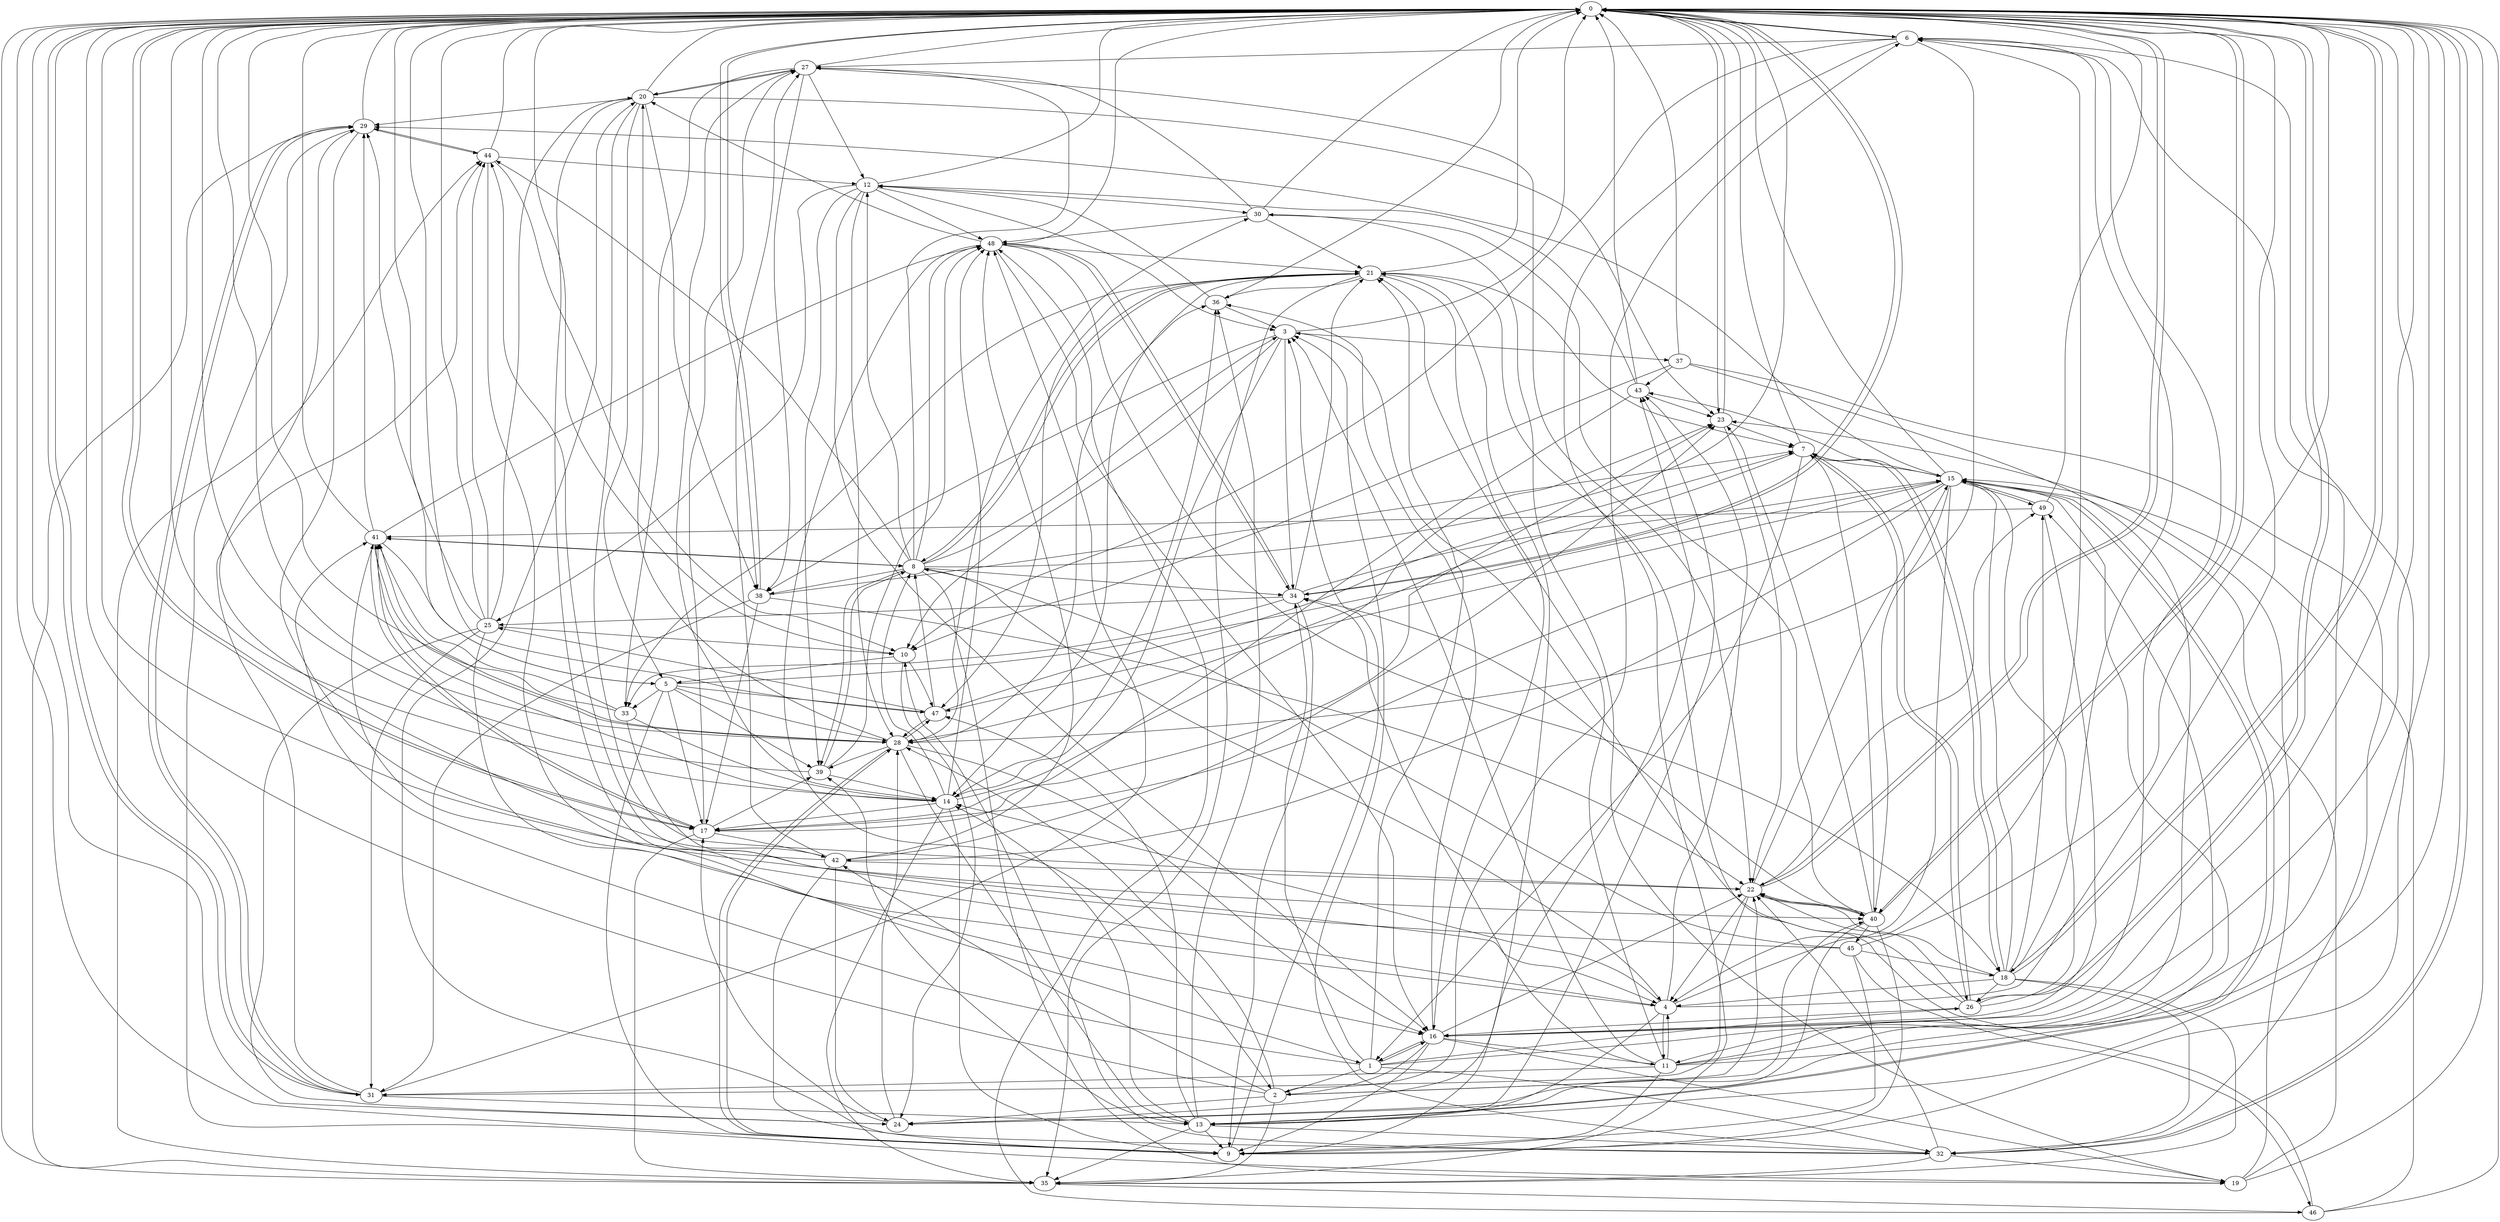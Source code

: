 strict digraph "" {
	0	 [component_delay=3];
	6	 [component_delay=3];
	0 -> 6	 [wire_delay=1];
	17	 [component_delay=3];
	0 -> 17	 [wire_delay=1];
	18	 [component_delay=3];
	0 -> 18	 [wire_delay=1];
	22	 [component_delay=3];
	0 -> 22	 [wire_delay=1];
	23	 [component_delay=3];
	0 -> 23	 [wire_delay=1];
	26	 [component_delay=3];
	0 -> 26	 [wire_delay=1];
	31	 [component_delay=3];
	0 -> 31	 [wire_delay=1];
	32	 [component_delay=3];
	0 -> 32	 [wire_delay=1];
	34	 [component_delay=3];
	0 -> 34	 [wire_delay=1];
	38	 [component_delay=3];
	0 -> 38	 [wire_delay=1];
	40	 [component_delay=3];
	0 -> 40	 [wire_delay=1];
	1	 [component_delay=3];
	1 -> 0	 [wire_delay=1];
	2	 [component_delay=3];
	1 -> 2	 [wire_delay=1];
	16	 [component_delay=3];
	1 -> 16	 [wire_delay=1];
	21	 [component_delay=3];
	1 -> 21	 [wire_delay=1];
	1 -> 26	 [wire_delay=1];
	1 -> 32	 [wire_delay=1];
	1 -> 34	 [wire_delay=1];
	41	 [component_delay=3];
	1 -> 41	 [wire_delay=1];
	2 -> 0	 [wire_delay=1];
	2 -> 6	 [wire_delay=1];
	2 -> 22	 [wire_delay=1];
	24	 [component_delay=3];
	2 -> 24	 [wire_delay=1];
	28	 [component_delay=3];
	2 -> 28	 [wire_delay=1];
	35	 [component_delay=3];
	2 -> 35	 [wire_delay=1];
	2 -> 40	 [wire_delay=1];
	42	 [component_delay=3];
	2 -> 42	 [wire_delay=1];
	3	 [component_delay=3];
	3 -> 0	 [wire_delay=1];
	10	 [component_delay=3];
	3 -> 10	 [wire_delay=1];
	14	 [component_delay=3];
	3 -> 14	 [wire_delay=1];
	3 -> 34	 [wire_delay=1];
	37	 [component_delay=3];
	3 -> 37	 [wire_delay=1];
	3 -> 38	 [wire_delay=1];
	4	 [component_delay=3];
	4 -> 0	 [wire_delay=1];
	4 -> 6	 [wire_delay=1];
	11	 [component_delay=3];
	4 -> 11	 [wire_delay=1];
	13	 [component_delay=3];
	4 -> 13	 [wire_delay=1];
	4 -> 14	 [wire_delay=1];
	4 -> 41	 [wire_delay=1];
	43	 [component_delay=3];
	4 -> 43	 [wire_delay=1];
	5	 [component_delay=3];
	5 -> 0	 [wire_delay=1];
	9	 [component_delay=3];
	5 -> 9	 [wire_delay=1];
	15	 [component_delay=3];
	5 -> 15	 [wire_delay=1];
	5 -> 17	 [wire_delay=1];
	5 -> 28	 [wire_delay=1];
	33	 [component_delay=3];
	5 -> 33	 [wire_delay=1];
	39	 [component_delay=3];
	5 -> 39	 [wire_delay=1];
	47	 [component_delay=3];
	5 -> 47	 [wire_delay=1];
	6 -> 0	 [wire_delay=1];
	6 -> 9	 [wire_delay=1];
	6 -> 10	 [wire_delay=1];
	27	 [component_delay=3];
	6 -> 27	 [wire_delay=1];
	6 -> 28	 [wire_delay=1];
	6 -> 35	 [wire_delay=1];
	7	 [component_delay=3];
	7 -> 0	 [wire_delay=1];
	7 -> 1	 [wire_delay=1];
	7 -> 15	 [wire_delay=1];
	7 -> 18	 [wire_delay=1];
	7 -> 26	 [wire_delay=1];
	7 -> 28	 [wire_delay=1];
	8	 [component_delay=3];
	8 -> 0	 [wire_delay=1];
	8 -> 3	 [wire_delay=1];
	8 -> 4	 [wire_delay=1];
	12	 [component_delay=3];
	8 -> 12	 [wire_delay=1];
	19	 [component_delay=3];
	8 -> 19	 [wire_delay=1];
	8 -> 21	 [wire_delay=1];
	8 -> 27	 [wire_delay=1];
	8 -> 34	 [wire_delay=1];
	8 -> 38	 [wire_delay=1];
	8 -> 39	 [wire_delay=1];
	8 -> 41	 [wire_delay=1];
	44	 [component_delay=3];
	8 -> 44	 [wire_delay=1];
	48	 [component_delay=3];
	8 -> 48	 [wire_delay=1];
	9 -> 0	 [wire_delay=1];
	9 -> 3	 [wire_delay=1];
	9 -> 21	 [wire_delay=1];
	9 -> 28	 [wire_delay=1];
	10 -> 0	 [wire_delay=1];
	10 -> 5	 [wire_delay=1];
	10 -> 24	 [wire_delay=1];
	10 -> 47	 [wire_delay=1];
	11 -> 0	 [wire_delay=1];
	11 -> 3	 [wire_delay=1];
	11 -> 4	 [wire_delay=1];
	11 -> 6	 [wire_delay=1];
	11 -> 9	 [wire_delay=1];
	11 -> 21	 [wire_delay=1];
	11 -> 31	 [wire_delay=1];
	11 -> 34	 [wire_delay=1];
	49	 [component_delay=3];
	11 -> 49	 [wire_delay=1];
	12 -> 0	 [wire_delay=1];
	12 -> 3	 [wire_delay=1];
	12 -> 16	 [wire_delay=1];
	25	 [component_delay=3];
	12 -> 25	 [wire_delay=1];
	12 -> 28	 [wire_delay=1];
	30	 [component_delay=3];
	12 -> 30	 [wire_delay=1];
	12 -> 39	 [wire_delay=1];
	12 -> 48	 [wire_delay=1];
	13 -> 0	 [wire_delay=1];
	13 -> 9	 [wire_delay=1];
	13 -> 14	 [wire_delay=1];
	13 -> 15	 [wire_delay=1];
	13 -> 32	 [wire_delay=1];
	13 -> 35	 [wire_delay=1];
	36	 [component_delay=3];
	13 -> 36	 [wire_delay=1];
	13 -> 39	 [wire_delay=1];
	13 -> 43	 [wire_delay=1];
	13 -> 47	 [wire_delay=1];
	14 -> 0	 [wire_delay=1];
	14 -> 8	 [wire_delay=1];
	14 -> 9	 [wire_delay=1];
	14 -> 17	 [wire_delay=1];
	14 -> 23	 [wire_delay=1];
	14 -> 35	 [wire_delay=1];
	14 -> 36	 [wire_delay=1];
	14 -> 41	 [wire_delay=1];
	14 -> 48	 [wire_delay=1];
	15 -> 0	 [wire_delay=1];
	15 -> 4	 [wire_delay=1];
	15 -> 13	 [wire_delay=1];
	15 -> 17	 [wire_delay=1];
	15 -> 24	 [wire_delay=1];
	29	 [component_delay=3];
	15 -> 29	 [wire_delay=1];
	15 -> 40	 [wire_delay=1];
	15 -> 42	 [wire_delay=1];
	15 -> 43	 [wire_delay=1];
	15 -> 47	 [wire_delay=1];
	15 -> 49	 [wire_delay=1];
	16 -> 0	 [wire_delay=1];
	16 -> 1	 [wire_delay=1];
	16 -> 2	 [wire_delay=1];
	16 -> 6	 [wire_delay=1];
	16 -> 9	 [wire_delay=1];
	16 -> 11	 [wire_delay=1];
	16 -> 19	 [wire_delay=1];
	16 -> 22	 [wire_delay=1];
	16 -> 36	 [wire_delay=1];
	17 -> 0	 [wire_delay=1];
	17 -> 23	 [wire_delay=1];
	17 -> 27	 [wire_delay=1];
	17 -> 35	 [wire_delay=1];
	17 -> 39	 [wire_delay=1];
	17 -> 41	 [wire_delay=1];
	17 -> 42	 [wire_delay=1];
	18 -> 0	 [wire_delay=1];
	18 -> 4	 [wire_delay=1];
	18 -> 6	 [wire_delay=1];
	18 -> 7	 [wire_delay=1];
	18 -> 15	 [wire_delay=1];
	18 -> 22	 [wire_delay=1];
	18 -> 26	 [wire_delay=1];
	18 -> 32	 [wire_delay=1];
	18 -> 35	 [wire_delay=1];
	18 -> 49	 [wire_delay=1];
	19 -> 0	 [wire_delay=1];
	19 -> 15	 [wire_delay=1];
	19 -> 23	 [wire_delay=1];
	19 -> 30	 [wire_delay=1];
	20	 [component_delay=3];
	20 -> 0	 [wire_delay=1];
	20 -> 4	 [wire_delay=1];
	20 -> 5	 [wire_delay=1];
	20 -> 22	 [wire_delay=1];
	20 -> 23	 [wire_delay=1];
	20 -> 27	 [wire_delay=1];
	20 -> 29	 [wire_delay=1];
	20 -> 38	 [wire_delay=1];
	21 -> 0	 [wire_delay=1];
	21 -> 7	 [wire_delay=1];
	21 -> 8	 [wire_delay=1];
	21 -> 14	 [wire_delay=1];
	21 -> 16	 [wire_delay=1];
	21 -> 33	 [wire_delay=1];
	21 -> 35	 [wire_delay=1];
	21 -> 36	 [wire_delay=1];
	21 -> 47	 [wire_delay=1];
	22 -> 0	 [wire_delay=1];
	22 -> 4	 [wire_delay=1];
	22 -> 15	 [wire_delay=1];
	22 -> 31	 [wire_delay=1];
	22 -> 40	 [wire_delay=1];
	22 -> 49	 [wire_delay=1];
	23 -> 0	 [wire_delay=1];
	23 -> 7	 [wire_delay=1];
	23 -> 22	 [wire_delay=1];
	24 -> 0	 [wire_delay=1];
	24 -> 17	 [wire_delay=1];
	24 -> 28	 [wire_delay=1];
	24 -> 43	 [wire_delay=1];
	25 -> 0	 [wire_delay=1];
	25 -> 10	 [wire_delay=1];
	25 -> 16	 [wire_delay=1];
	25 -> 20	 [wire_delay=1];
	25 -> 24	 [wire_delay=1];
	25 -> 29	 [wire_delay=1];
	25 -> 31	 [wire_delay=1];
	25 -> 44	 [wire_delay=1];
	26 -> 0	 [wire_delay=1];
	26 -> 3	 [wire_delay=1];
	26 -> 7	 [wire_delay=1];
	26 -> 15	 [wire_delay=1];
	26 -> 16	 [wire_delay=1];
	26 -> 22	 [wire_delay=1];
	27 -> 0	 [wire_delay=1];
	27 -> 12	 [wire_delay=1];
	27 -> 14	 [wire_delay=1];
	27 -> 20	 [wire_delay=1];
	27 -> 22	 [wire_delay=1];
	27 -> 33	 [wire_delay=1];
	27 -> 38	 [wire_delay=1];
	28 -> 0	 [wire_delay=1];
	28 -> 9	 [wire_delay=1];
	28 -> 13	 [wire_delay=1];
	28 -> 16	 [wire_delay=1];
	28 -> 20	 [wire_delay=1];
	28 -> 30	 [wire_delay=1];
	28 -> 36	 [wire_delay=1];
	28 -> 39	 [wire_delay=1];
	28 -> 41	 [wire_delay=1];
	28 -> 47	 [wire_delay=1];
	29 -> 0	 [wire_delay=1];
	29 -> 19	 [wire_delay=1];
	29 -> 31	 [wire_delay=1];
	29 -> 40	 [wire_delay=1];
	29 -> 44	 [wire_delay=1];
	30 -> 0	 [wire_delay=1];
	30 -> 21	 [wire_delay=1];
	30 -> 27	 [wire_delay=1];
	30 -> 40	 [wire_delay=1];
	30 -> 48	 [wire_delay=1];
	31 -> 0	 [wire_delay=1];
	31 -> 13	 [wire_delay=1];
	31 -> 29	 [wire_delay=1];
	31 -> 44	 [wire_delay=1];
	31 -> 48	 [wire_delay=1];
	32 -> 0	 [wire_delay=1];
	32 -> 3	 [wire_delay=1];
	32 -> 10	 [wire_delay=1];
	32 -> 19	 [wire_delay=1];
	32 -> 20	 [wire_delay=1];
	32 -> 22	 [wire_delay=1];
	32 -> 35	 [wire_delay=1];
	33 -> 0	 [wire_delay=1];
	33 -> 4	 [wire_delay=1];
	33 -> 14	 [wire_delay=1];
	33 -> 41	 [wire_delay=1];
	34 -> 0	 [wire_delay=1];
	34 -> 9	 [wire_delay=1];
	34 -> 15	 [wire_delay=1];
	34 -> 21	 [wire_delay=1];
	34 -> 25	 [wire_delay=1];
	34 -> 33	 [wire_delay=1];
	34 -> 48	 [wire_delay=1];
	35 -> 0	 [wire_delay=1];
	35 -> 29	 [wire_delay=1];
	35 -> 44	 [wire_delay=1];
	46	 [component_delay=3];
	35 -> 46	 [wire_delay=1];
	36 -> 0	 [wire_delay=1];
	36 -> 3	 [wire_delay=1];
	36 -> 12	 [wire_delay=1];
	37 -> 0	 [wire_delay=1];
	37 -> 10	 [wire_delay=1];
	37 -> 11	 [wire_delay=1];
	37 -> 32	 [wire_delay=1];
	37 -> 43	 [wire_delay=1];
	38 -> 0	 [wire_delay=1];
	38 -> 7	 [wire_delay=1];
	38 -> 17	 [wire_delay=1];
	38 -> 22	 [wire_delay=1];
	38 -> 31	 [wire_delay=1];
	39 -> 0	 [wire_delay=1];
	39 -> 8	 [wire_delay=1];
	39 -> 14	 [wire_delay=1];
	39 -> 48	 [wire_delay=1];
	40 -> 0	 [wire_delay=1];
	40 -> 7	 [wire_delay=1];
	40 -> 9	 [wire_delay=1];
	40 -> 22	 [wire_delay=1];
	40 -> 23	 [wire_delay=1];
	40 -> 24	 [wire_delay=1];
	40 -> 34	 [wire_delay=1];
	45	 [component_delay=3];
	40 -> 45	 [wire_delay=1];
	41 -> 0	 [wire_delay=1];
	41 -> 5	 [wire_delay=1];
	41 -> 8	 [wire_delay=1];
	41 -> 17	 [wire_delay=1];
	41 -> 28	 [wire_delay=1];
	41 -> 29	 [wire_delay=1];
	41 -> 48	 [wire_delay=1];
	42 -> 0	 [wire_delay=1];
	42 -> 9	 [wire_delay=1];
	42 -> 22	 [wire_delay=1];
	42 -> 23	 [wire_delay=1];
	42 -> 24	 [wire_delay=1];
	42 -> 27	 [wire_delay=1];
	42 -> 29	 [wire_delay=1];
	42 -> 48	 [wire_delay=1];
	43 -> 0	 [wire_delay=1];
	43 -> 12	 [wire_delay=1];
	43 -> 17	 [wire_delay=1];
	43 -> 23	 [wire_delay=1];
	44 -> 0	 [wire_delay=1];
	44 -> 1	 [wire_delay=1];
	44 -> 10	 [wire_delay=1];
	44 -> 12	 [wire_delay=1];
	44 -> 29	 [wire_delay=1];
	45 -> 0	 [wire_delay=1];
	45 -> 8	 [wire_delay=1];
	45 -> 9	 [wire_delay=1];
	45 -> 18	 [wire_delay=1];
	45 -> 44	 [wire_delay=1];
	45 -> 46	 [wire_delay=1];
	46 -> 0	 [wire_delay=1];
	46 -> 15	 [wire_delay=1];
	46 -> 21	 [wire_delay=1];
	46 -> 48	 [wire_delay=1];
	47 -> 0	 [wire_delay=1];
	47 -> 7	 [wire_delay=1];
	47 -> 8	 [wire_delay=1];
	47 -> 25	 [wire_delay=1];
	47 -> 28	 [wire_delay=1];
	48 -> 0	 [wire_delay=1];
	48 -> 2	 [wire_delay=1];
	48 -> 16	 [wire_delay=1];
	48 -> 18	 [wire_delay=1];
	48 -> 20	 [wire_delay=1];
	48 -> 21	 [wire_delay=1];
	48 -> 34	 [wire_delay=1];
	49 -> 0	 [wire_delay=1];
	49 -> 15	 [wire_delay=1];
	49 -> 16	 [wire_delay=1];
	49 -> 41	 [wire_delay=1];
}
